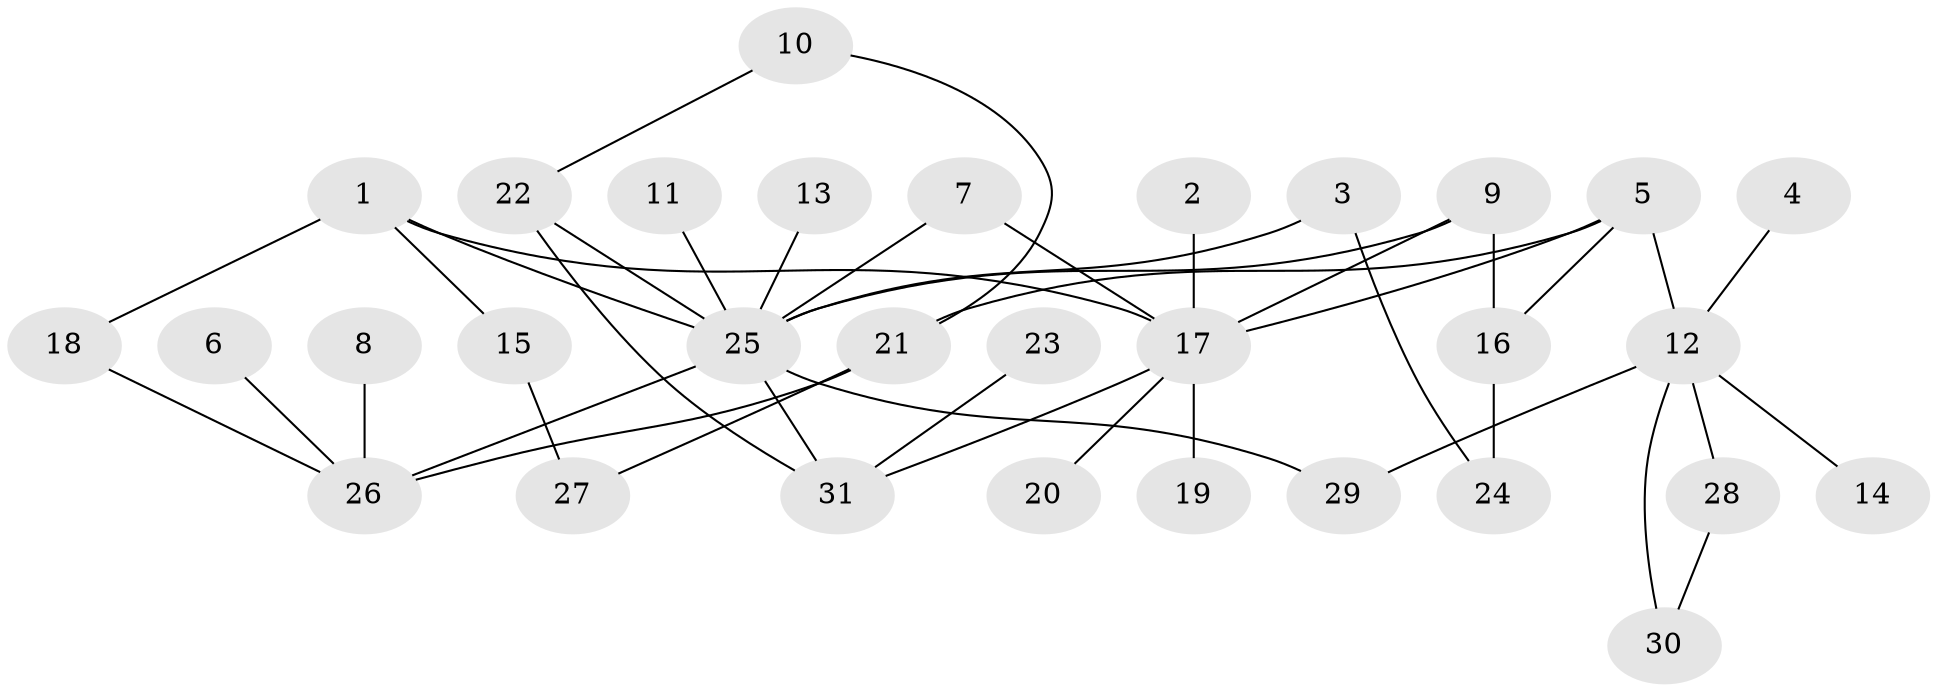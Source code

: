 // original degree distribution, {5: 0.03278688524590164, 11: 0.01639344262295082, 6: 0.03278688524590164, 13: 0.01639344262295082, 2: 0.32786885245901637, 4: 0.04918032786885246, 1: 0.4262295081967213, 7: 0.03278688524590164, 3: 0.06557377049180328}
// Generated by graph-tools (version 1.1) at 2025/01/03/09/25 03:01:42]
// undirected, 31 vertices, 42 edges
graph export_dot {
graph [start="1"]
  node [color=gray90,style=filled];
  1;
  2;
  3;
  4;
  5;
  6;
  7;
  8;
  9;
  10;
  11;
  12;
  13;
  14;
  15;
  16;
  17;
  18;
  19;
  20;
  21;
  22;
  23;
  24;
  25;
  26;
  27;
  28;
  29;
  30;
  31;
  1 -- 15 [weight=1.0];
  1 -- 17 [weight=1.0];
  1 -- 18 [weight=1.0];
  1 -- 25 [weight=1.0];
  2 -- 17 [weight=1.0];
  3 -- 24 [weight=1.0];
  3 -- 25 [weight=1.0];
  4 -- 12 [weight=1.0];
  5 -- 12 [weight=1.0];
  5 -- 16 [weight=1.0];
  5 -- 17 [weight=1.0];
  5 -- 21 [weight=1.0];
  6 -- 26 [weight=1.0];
  7 -- 17 [weight=1.0];
  7 -- 25 [weight=1.0];
  8 -- 26 [weight=1.0];
  9 -- 16 [weight=1.0];
  9 -- 17 [weight=1.0];
  9 -- 25 [weight=1.0];
  10 -- 21 [weight=1.0];
  10 -- 22 [weight=1.0];
  11 -- 25 [weight=1.0];
  12 -- 14 [weight=1.0];
  12 -- 28 [weight=1.0];
  12 -- 29 [weight=1.0];
  12 -- 30 [weight=1.0];
  13 -- 25 [weight=1.0];
  15 -- 27 [weight=1.0];
  16 -- 24 [weight=1.0];
  17 -- 19 [weight=1.0];
  17 -- 20 [weight=1.0];
  17 -- 31 [weight=1.0];
  18 -- 26 [weight=1.0];
  21 -- 26 [weight=1.0];
  21 -- 27 [weight=1.0];
  22 -- 25 [weight=2.0];
  22 -- 31 [weight=1.0];
  23 -- 31 [weight=1.0];
  25 -- 26 [weight=1.0];
  25 -- 29 [weight=1.0];
  25 -- 31 [weight=1.0];
  28 -- 30 [weight=1.0];
}
